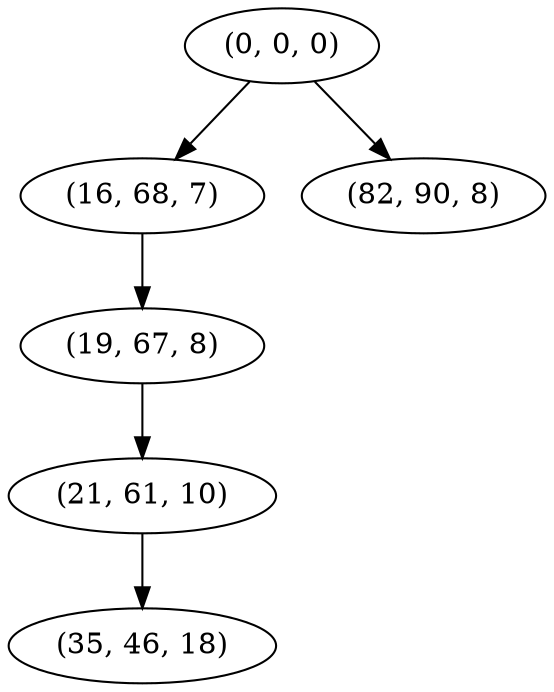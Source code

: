 digraph tree {
    "(0, 0, 0)";
    "(16, 68, 7)";
    "(19, 67, 8)";
    "(21, 61, 10)";
    "(35, 46, 18)";
    "(82, 90, 8)";
    "(0, 0, 0)" -> "(16, 68, 7)";
    "(0, 0, 0)" -> "(82, 90, 8)";
    "(16, 68, 7)" -> "(19, 67, 8)";
    "(19, 67, 8)" -> "(21, 61, 10)";
    "(21, 61, 10)" -> "(35, 46, 18)";
}
